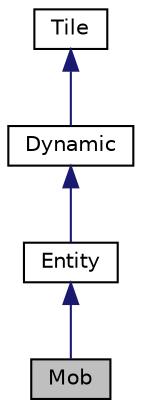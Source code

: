 digraph "Mob"
{
 // LATEX_PDF_SIZE
  edge [fontname="Helvetica",fontsize="10",labelfontname="Helvetica",labelfontsize="10"];
  node [fontname="Helvetica",fontsize="10",shape=record];
  Node1 [label="Mob",height=0.2,width=0.4,color="black", fillcolor="grey75", style="filled", fontcolor="black",tooltip=" "];
  Node2 -> Node1 [dir="back",color="midnightblue",fontsize="10",style="solid",fontname="Helvetica"];
  Node2 [label="Entity",height=0.2,width=0.4,color="black", fillcolor="white", style="filled",URL="$class_entity.html",tooltip="introduces health and fight power, and will describe players and mobs more aptly"];
  Node3 -> Node2 [dir="back",color="midnightblue",fontsize="10",style="solid",fontname="Helvetica"];
  Node3 [label="Dynamic",height=0.2,width=0.4,color="black", fillcolor="white", style="filled",URL="$class_dynamic.html",tooltip="Dynamic class introduces velocity, speed, and direction. Will be used to describe players,..."];
  Node4 -> Node3 [dir="back",color="midnightblue",fontsize="10",style="solid",fontname="Helvetica"];
  Node4 [label="Tile",height=0.2,width=0.4,color="black", fillcolor="white", style="filled",URL="$class_tile.html",tooltip=" "];
}
